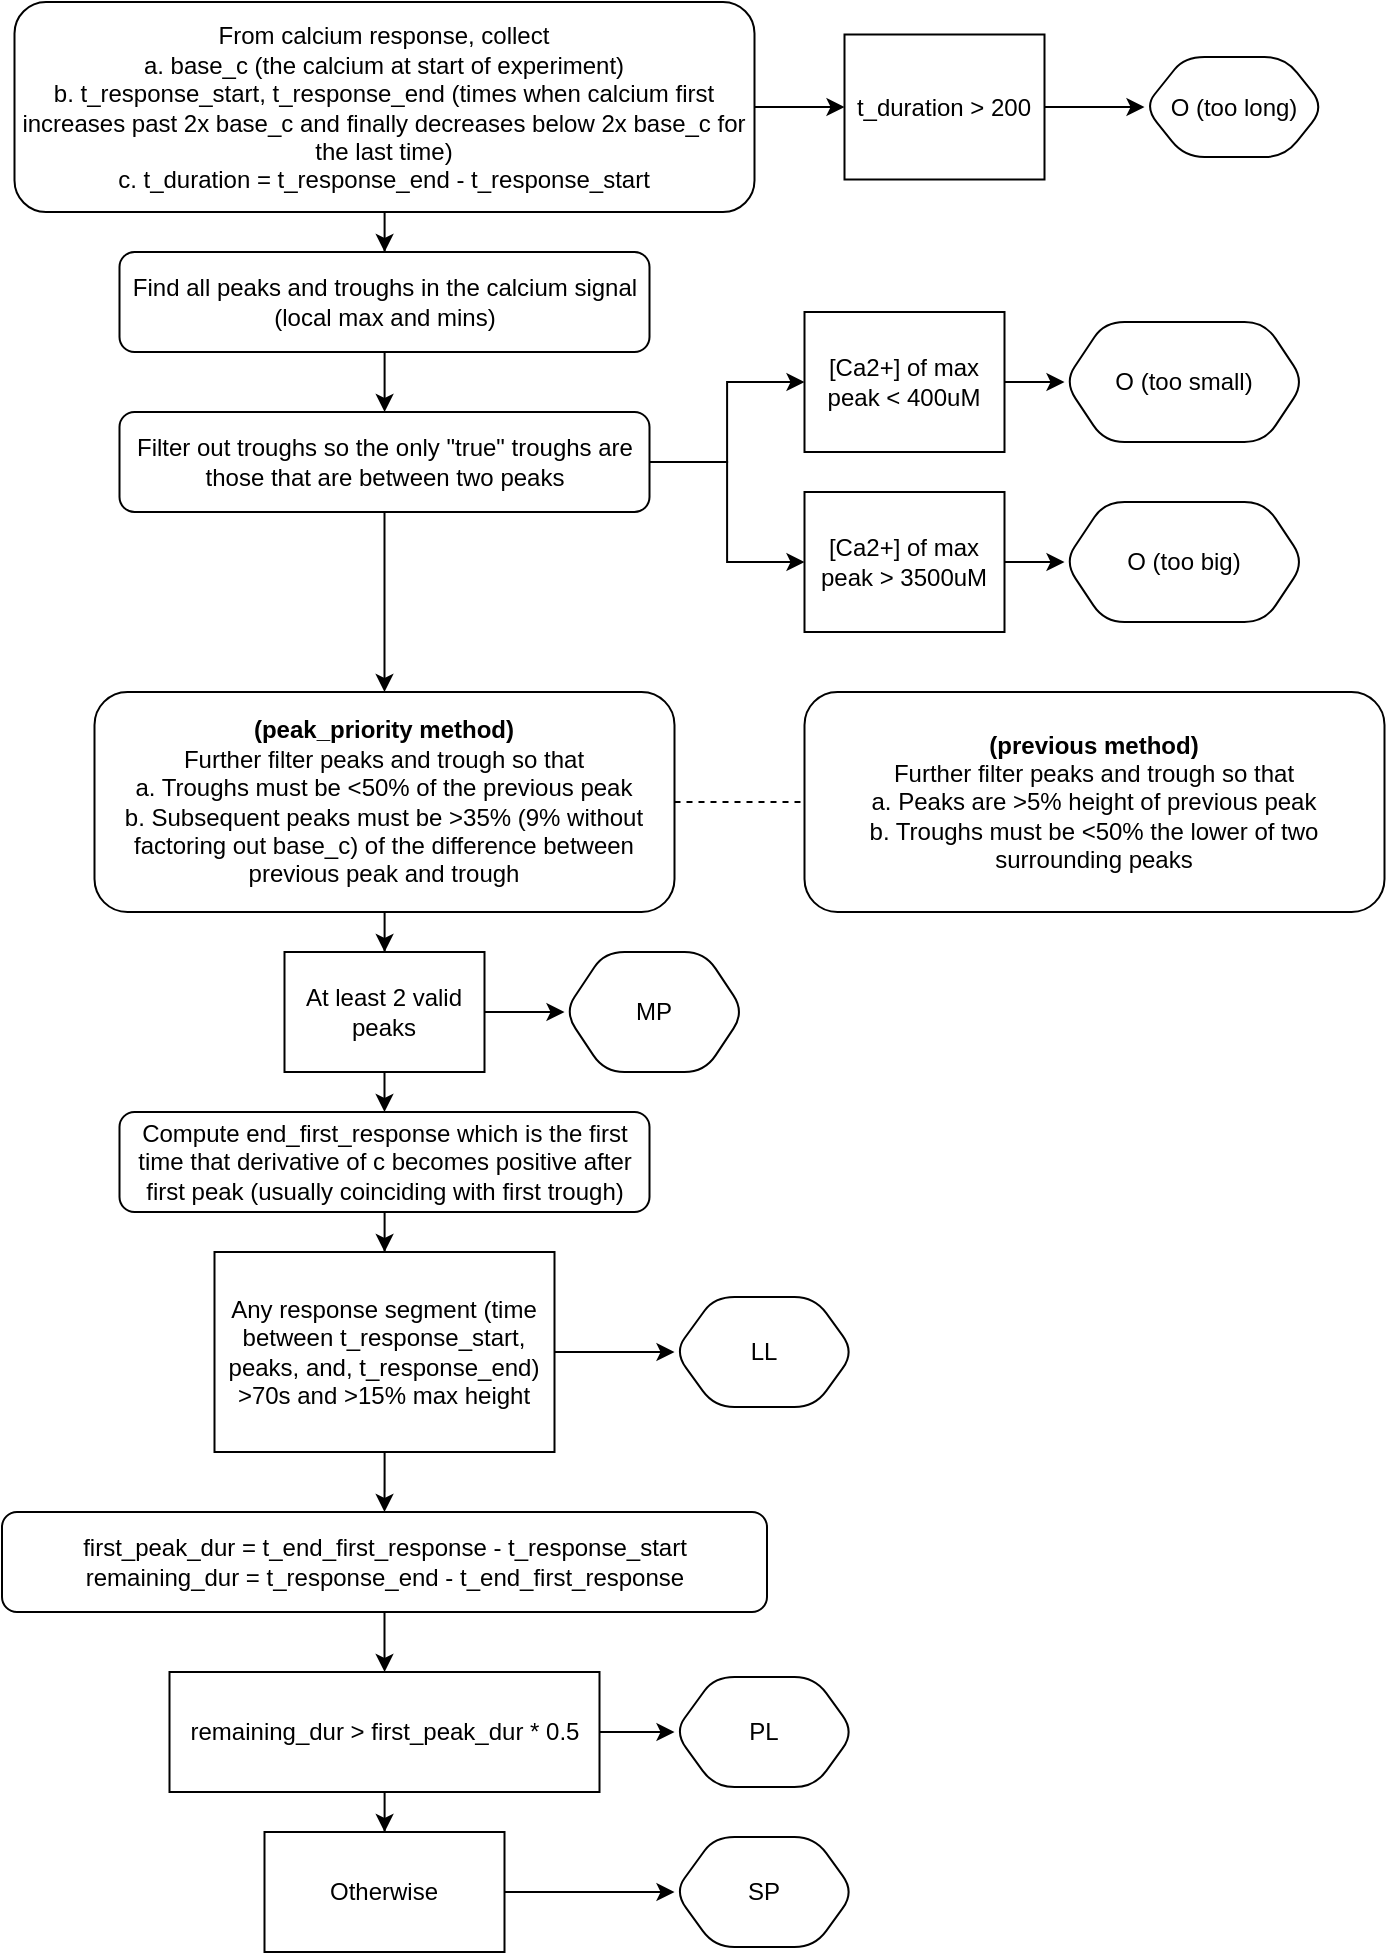 <mxfile version="20.4.0" type="device"><diagram id="C5RBs43oDa-KdzZeNtuy" name="Page-1"><mxGraphModel dx="2031" dy="1189" grid="1" gridSize="10" guides="1" tooltips="1" connect="1" arrows="1" fold="1" page="1" pageScale="1" pageWidth="827" pageHeight="1169" math="0" shadow="0"><root><mxCell id="WIyWlLk6GJQsqaUBKTNV-0"/><mxCell id="WIyWlLk6GJQsqaUBKTNV-1" parent="WIyWlLk6GJQsqaUBKTNV-0"/><mxCell id="me-4IJVJU5MeHqz5jp16-20" style="edgeStyle=orthogonalEdgeStyle;rounded=0;orthogonalLoop=1;jettySize=auto;html=1;" edge="1" parent="WIyWlLk6GJQsqaUBKTNV-1" source="WIyWlLk6GJQsqaUBKTNV-3" target="me-4IJVJU5MeHqz5jp16-0"><mxGeometry relative="1" as="geometry"/></mxCell><mxCell id="WIyWlLk6GJQsqaUBKTNV-3" value="From calcium response, collect&lt;br&gt;a. base_c (the calcium at start of experiment)&lt;br&gt;b. t_response_start, t_response_end (times when calcium first increases past 2x base_c and finally decreases below 2x base_c for the last time)&lt;br&gt;c. t_duration = t_response_end - t_response_start" style="rounded=1;whiteSpace=wrap;html=1;fontSize=12;glass=0;strokeWidth=1;shadow=0;" parent="WIyWlLk6GJQsqaUBKTNV-1" vertex="1"><mxGeometry x="46.25" y="20" width="370" height="105" as="geometry"/></mxCell><mxCell id="me-4IJVJU5MeHqz5jp16-6" value="" style="edgeStyle=orthogonalEdgeStyle;rounded=0;orthogonalLoop=1;jettySize=auto;html=1;" edge="1" parent="WIyWlLk6GJQsqaUBKTNV-1" source="me-4IJVJU5MeHqz5jp16-0" target="me-4IJVJU5MeHqz5jp16-5"><mxGeometry relative="1" as="geometry"/></mxCell><mxCell id="me-4IJVJU5MeHqz5jp16-0" value="Find all peaks and troughs in the calcium signal (local max and mins)" style="rounded=1;whiteSpace=wrap;html=1;fontSize=12;glass=0;strokeWidth=1;shadow=0;" vertex="1" parent="WIyWlLk6GJQsqaUBKTNV-1"><mxGeometry x="98.75" y="145" width="265" height="50" as="geometry"/></mxCell><mxCell id="me-4IJVJU5MeHqz5jp16-9" value="" style="edgeStyle=orthogonalEdgeStyle;rounded=0;orthogonalLoop=1;jettySize=auto;html=1;exitX=1;exitY=0.5;exitDx=0;exitDy=0;" edge="1" parent="WIyWlLk6GJQsqaUBKTNV-1" source="WIyWlLk6GJQsqaUBKTNV-3" target="me-4IJVJU5MeHqz5jp16-8"><mxGeometry relative="1" as="geometry"/></mxCell><mxCell id="me-4IJVJU5MeHqz5jp16-13" value="" style="edgeStyle=orthogonalEdgeStyle;rounded=0;orthogonalLoop=1;jettySize=auto;html=1;" edge="1" parent="WIyWlLk6GJQsqaUBKTNV-1" source="me-4IJVJU5MeHqz5jp16-5" target="me-4IJVJU5MeHqz5jp16-12"><mxGeometry relative="1" as="geometry"/></mxCell><mxCell id="me-4IJVJU5MeHqz5jp16-17" style="edgeStyle=orthogonalEdgeStyle;rounded=0;orthogonalLoop=1;jettySize=auto;html=1;exitX=1;exitY=0.5;exitDx=0;exitDy=0;" edge="1" parent="WIyWlLk6GJQsqaUBKTNV-1" source="me-4IJVJU5MeHqz5jp16-5" target="me-4IJVJU5MeHqz5jp16-16"><mxGeometry relative="1" as="geometry"/></mxCell><mxCell id="me-4IJVJU5MeHqz5jp16-24" style="edgeStyle=orthogonalEdgeStyle;rounded=0;orthogonalLoop=1;jettySize=auto;html=1;entryX=0.5;entryY=0;entryDx=0;entryDy=0;" edge="1" parent="WIyWlLk6GJQsqaUBKTNV-1" source="me-4IJVJU5MeHqz5jp16-5" target="me-4IJVJU5MeHqz5jp16-23"><mxGeometry relative="1" as="geometry"/></mxCell><mxCell id="me-4IJVJU5MeHqz5jp16-5" value="Filter out troughs so the only &quot;true&quot; troughs are those that are between two peaks" style="rounded=1;whiteSpace=wrap;html=1;fontSize=12;glass=0;strokeWidth=1;shadow=0;" vertex="1" parent="WIyWlLk6GJQsqaUBKTNV-1"><mxGeometry x="98.75" y="225" width="265" height="50" as="geometry"/></mxCell><mxCell id="me-4IJVJU5MeHqz5jp16-11" value="" style="edgeStyle=orthogonalEdgeStyle;rounded=0;orthogonalLoop=1;jettySize=auto;html=1;" edge="1" parent="WIyWlLk6GJQsqaUBKTNV-1" source="me-4IJVJU5MeHqz5jp16-8" target="me-4IJVJU5MeHqz5jp16-10"><mxGeometry relative="1" as="geometry"/></mxCell><mxCell id="me-4IJVJU5MeHqz5jp16-8" value="t_duration &amp;gt; 200" style="square;whiteSpace=wrap;html=1;rounded=0;glass=0;strokeWidth=1;shadow=0;" vertex="1" parent="WIyWlLk6GJQsqaUBKTNV-1"><mxGeometry x="461.25" y="36.25" width="100" height="72.5" as="geometry"/></mxCell><mxCell id="me-4IJVJU5MeHqz5jp16-10" value="O (too long)" style="shape=hexagon;perimeter=hexagonPerimeter2;whiteSpace=wrap;html=1;fixedSize=1;rounded=1;glass=0;strokeWidth=1;shadow=0;" vertex="1" parent="WIyWlLk6GJQsqaUBKTNV-1"><mxGeometry x="611.25" y="47.5" width="90" height="50" as="geometry"/></mxCell><mxCell id="me-4IJVJU5MeHqz5jp16-15" value="" style="edgeStyle=orthogonalEdgeStyle;rounded=0;orthogonalLoop=1;jettySize=auto;html=1;" edge="1" parent="WIyWlLk6GJQsqaUBKTNV-1" source="me-4IJVJU5MeHqz5jp16-12" target="me-4IJVJU5MeHqz5jp16-14"><mxGeometry relative="1" as="geometry"/></mxCell><mxCell id="me-4IJVJU5MeHqz5jp16-12" value="[Ca2+] of max peak &amp;lt; 400uM" style="square;whiteSpace=wrap;html=1;rounded=0;glass=0;strokeWidth=1;shadow=0;" vertex="1" parent="WIyWlLk6GJQsqaUBKTNV-1"><mxGeometry x="441.25" y="175" width="100" height="70" as="geometry"/></mxCell><mxCell id="me-4IJVJU5MeHqz5jp16-14" value="O (too small)" style="shape=hexagon;perimeter=hexagonPerimeter2;whiteSpace=wrap;html=1;fixedSize=1;rounded=1;glass=0;strokeWidth=1;shadow=0;" vertex="1" parent="WIyWlLk6GJQsqaUBKTNV-1"><mxGeometry x="571.25" y="180" width="120" height="60" as="geometry"/></mxCell><mxCell id="me-4IJVJU5MeHqz5jp16-19" value="" style="edgeStyle=orthogonalEdgeStyle;rounded=0;orthogonalLoop=1;jettySize=auto;html=1;" edge="1" parent="WIyWlLk6GJQsqaUBKTNV-1" source="me-4IJVJU5MeHqz5jp16-16" target="me-4IJVJU5MeHqz5jp16-18"><mxGeometry relative="1" as="geometry"/></mxCell><mxCell id="me-4IJVJU5MeHqz5jp16-16" value="[Ca2+] of max peak &amp;gt; 3500uM" style="square;whiteSpace=wrap;html=1;rounded=0;glass=0;strokeWidth=1;shadow=0;" vertex="1" parent="WIyWlLk6GJQsqaUBKTNV-1"><mxGeometry x="441.25" y="265" width="100" height="70" as="geometry"/></mxCell><mxCell id="me-4IJVJU5MeHqz5jp16-18" value="O (too big)" style="shape=hexagon;perimeter=hexagonPerimeter2;whiteSpace=wrap;html=1;fixedSize=1;rounded=1;glass=0;strokeWidth=1;shadow=0;" vertex="1" parent="WIyWlLk6GJQsqaUBKTNV-1"><mxGeometry x="571.25" y="270" width="120" height="60" as="geometry"/></mxCell><mxCell id="me-4IJVJU5MeHqz5jp16-32" value="" style="edgeStyle=orthogonalEdgeStyle;rounded=0;orthogonalLoop=1;jettySize=auto;html=1;" edge="1" parent="WIyWlLk6GJQsqaUBKTNV-1" source="me-4IJVJU5MeHqz5jp16-23" target="me-4IJVJU5MeHqz5jp16-31"><mxGeometry relative="1" as="geometry"/></mxCell><mxCell id="me-4IJVJU5MeHqz5jp16-23" value="&lt;b&gt;(peak_priority method)&lt;/b&gt;&lt;br&gt;Further filter peaks and trough so that&lt;br&gt;a. Troughs must be &amp;lt;50% of the previous peak&lt;br&gt;b. Subsequent peaks must be &amp;gt;35% (9% without factoring out base_c) of the difference between previous peak and trough" style="rounded=1;whiteSpace=wrap;html=1;fontSize=12;glass=0;strokeWidth=1;shadow=0;" vertex="1" parent="WIyWlLk6GJQsqaUBKTNV-1"><mxGeometry x="86.25" y="365" width="290" height="110" as="geometry"/></mxCell><mxCell id="me-4IJVJU5MeHqz5jp16-25" value="&lt;b&gt;(previous method)&lt;/b&gt;&lt;br&gt;Further filter peaks and trough so that&lt;br&gt;a. Peaks are &amp;gt;5% height of previous peak&lt;br&gt;b. Troughs must be &amp;lt;50% the lower of two surrounding peaks" style="rounded=1;whiteSpace=wrap;html=1;fontSize=12;glass=0;strokeWidth=1;shadow=0;" vertex="1" parent="WIyWlLk6GJQsqaUBKTNV-1"><mxGeometry x="441.25" y="365" width="290" height="110" as="geometry"/></mxCell><mxCell id="me-4IJVJU5MeHqz5jp16-26" value="" style="endArrow=none;dashed=1;html=1;rounded=0;exitX=1;exitY=0.5;exitDx=0;exitDy=0;entryX=0;entryY=0.5;entryDx=0;entryDy=0;" edge="1" parent="WIyWlLk6GJQsqaUBKTNV-1" source="me-4IJVJU5MeHqz5jp16-23" target="me-4IJVJU5MeHqz5jp16-25"><mxGeometry width="50" height="50" relative="1" as="geometry"><mxPoint x="401.25" y="425" as="sourcePoint"/><mxPoint x="451.25" y="375" as="targetPoint"/></mxGeometry></mxCell><mxCell id="me-4IJVJU5MeHqz5jp16-37" value="" style="edgeStyle=orthogonalEdgeStyle;rounded=0;orthogonalLoop=1;jettySize=auto;html=1;" edge="1" parent="WIyWlLk6GJQsqaUBKTNV-1" source="me-4IJVJU5MeHqz5jp16-30" target="me-4IJVJU5MeHqz5jp16-36"><mxGeometry relative="1" as="geometry"/></mxCell><mxCell id="me-4IJVJU5MeHqz5jp16-30" value="Compute end_first_response which is the first time that derivative of c becomes positive after first peak (usually coinciding with first trough)" style="rounded=1;whiteSpace=wrap;html=1;fontSize=12;glass=0;strokeWidth=1;shadow=0;" vertex="1" parent="WIyWlLk6GJQsqaUBKTNV-1"><mxGeometry x="98.75" y="575" width="265" height="50" as="geometry"/></mxCell><mxCell id="me-4IJVJU5MeHqz5jp16-34" value="" style="edgeStyle=orthogonalEdgeStyle;rounded=0;orthogonalLoop=1;jettySize=auto;html=1;" edge="1" parent="WIyWlLk6GJQsqaUBKTNV-1" source="me-4IJVJU5MeHqz5jp16-31" target="me-4IJVJU5MeHqz5jp16-33"><mxGeometry relative="1" as="geometry"/></mxCell><mxCell id="me-4IJVJU5MeHqz5jp16-31" value="At least 2 valid peaks" style="square;whiteSpace=wrap;html=1;rounded=0;glass=0;strokeWidth=1;shadow=0;" vertex="1" parent="WIyWlLk6GJQsqaUBKTNV-1"><mxGeometry x="181.25" y="495" width="100" height="60" as="geometry"/></mxCell><mxCell id="me-4IJVJU5MeHqz5jp16-33" value="MP" style="shape=hexagon;perimeter=hexagonPerimeter2;whiteSpace=wrap;html=1;fixedSize=1;rounded=1;glass=0;strokeWidth=1;shadow=0;" vertex="1" parent="WIyWlLk6GJQsqaUBKTNV-1"><mxGeometry x="321.25" y="495" width="90" height="60" as="geometry"/></mxCell><mxCell id="me-4IJVJU5MeHqz5jp16-35" value="" style="endArrow=classic;html=1;rounded=0;exitX=0.5;exitY=1;exitDx=0;exitDy=0;entryX=0.5;entryY=0;entryDx=0;entryDy=0;" edge="1" parent="WIyWlLk6GJQsqaUBKTNV-1" source="me-4IJVJU5MeHqz5jp16-31" target="me-4IJVJU5MeHqz5jp16-30"><mxGeometry width="50" height="50" relative="1" as="geometry"><mxPoint x="401.25" y="505" as="sourcePoint"/><mxPoint x="451.25" y="455" as="targetPoint"/></mxGeometry></mxCell><mxCell id="me-4IJVJU5MeHqz5jp16-39" value="" style="edgeStyle=orthogonalEdgeStyle;rounded=0;orthogonalLoop=1;jettySize=auto;html=1;" edge="1" parent="WIyWlLk6GJQsqaUBKTNV-1" source="me-4IJVJU5MeHqz5jp16-36" target="me-4IJVJU5MeHqz5jp16-38"><mxGeometry relative="1" as="geometry"/></mxCell><mxCell id="me-4IJVJU5MeHqz5jp16-41" value="" style="edgeStyle=orthogonalEdgeStyle;rounded=0;orthogonalLoop=1;jettySize=auto;html=1;entryX=0.5;entryY=0;entryDx=0;entryDy=0;" edge="1" parent="WIyWlLk6GJQsqaUBKTNV-1" source="me-4IJVJU5MeHqz5jp16-36" target="me-4IJVJU5MeHqz5jp16-45"><mxGeometry relative="1" as="geometry"><mxPoint x="231.25" y="775" as="targetPoint"/></mxGeometry></mxCell><mxCell id="me-4IJVJU5MeHqz5jp16-36" value="Any response segment (time between t_response_start, peaks, and, t_response_end) &amp;gt;70s and &amp;gt;15% max height" style="square;whiteSpace=wrap;html=1;rounded=0;glass=0;strokeWidth=1;shadow=0;" vertex="1" parent="WIyWlLk6GJQsqaUBKTNV-1"><mxGeometry x="146.25" y="645" width="170" height="100" as="geometry"/></mxCell><mxCell id="me-4IJVJU5MeHqz5jp16-38" value="LL" style="shape=hexagon;perimeter=hexagonPerimeter2;whiteSpace=wrap;html=1;fixedSize=1;rounded=1;glass=0;strokeWidth=1;shadow=0;" vertex="1" parent="WIyWlLk6GJQsqaUBKTNV-1"><mxGeometry x="376.25" y="667.5" width="90" height="55" as="geometry"/></mxCell><mxCell id="me-4IJVJU5MeHqz5jp16-47" style="edgeStyle=orthogonalEdgeStyle;rounded=0;orthogonalLoop=1;jettySize=auto;html=1;" edge="1" parent="WIyWlLk6GJQsqaUBKTNV-1" source="me-4IJVJU5MeHqz5jp16-45" target="me-4IJVJU5MeHqz5jp16-46"><mxGeometry relative="1" as="geometry"/></mxCell><mxCell id="me-4IJVJU5MeHqz5jp16-45" value="first_peak_dur = t_end_first_response - t_response_start&lt;br&gt;remaining_dur = t_response_end - t_end_first_response" style="rounded=1;whiteSpace=wrap;html=1;fontSize=12;glass=0;strokeWidth=1;shadow=0;" vertex="1" parent="WIyWlLk6GJQsqaUBKTNV-1"><mxGeometry x="40" y="775" width="382.5" height="50" as="geometry"/></mxCell><mxCell id="me-4IJVJU5MeHqz5jp16-51" style="edgeStyle=orthogonalEdgeStyle;rounded=0;orthogonalLoop=1;jettySize=auto;html=1;entryX=0;entryY=0.5;entryDx=0;entryDy=0;" edge="1" parent="WIyWlLk6GJQsqaUBKTNV-1" source="me-4IJVJU5MeHqz5jp16-46" target="me-4IJVJU5MeHqz5jp16-50"><mxGeometry relative="1" as="geometry"/></mxCell><mxCell id="me-4IJVJU5MeHqz5jp16-55" value="" style="edgeStyle=orthogonalEdgeStyle;rounded=0;orthogonalLoop=1;jettySize=auto;html=1;" edge="1" parent="WIyWlLk6GJQsqaUBKTNV-1" source="me-4IJVJU5MeHqz5jp16-46" target="me-4IJVJU5MeHqz5jp16-54"><mxGeometry relative="1" as="geometry"/></mxCell><mxCell id="me-4IJVJU5MeHqz5jp16-46" value="remaining_dur &amp;gt; first_peak_dur * 0.5" style="square;whiteSpace=wrap;html=1;rounded=0;glass=0;strokeWidth=1;shadow=0;" vertex="1" parent="WIyWlLk6GJQsqaUBKTNV-1"><mxGeometry x="123.75" y="855" width="215" height="60" as="geometry"/></mxCell><mxCell id="me-4IJVJU5MeHqz5jp16-50" value="PL" style="shape=hexagon;perimeter=hexagonPerimeter2;whiteSpace=wrap;html=1;fixedSize=1;rounded=1;glass=0;strokeWidth=1;shadow=0;" vertex="1" parent="WIyWlLk6GJQsqaUBKTNV-1"><mxGeometry x="376.25" y="857.5" width="90" height="55" as="geometry"/></mxCell><mxCell id="me-4IJVJU5MeHqz5jp16-57" style="edgeStyle=orthogonalEdgeStyle;rounded=0;orthogonalLoop=1;jettySize=auto;html=1;entryX=0;entryY=0.5;entryDx=0;entryDy=0;" edge="1" parent="WIyWlLk6GJQsqaUBKTNV-1" source="me-4IJVJU5MeHqz5jp16-54" target="me-4IJVJU5MeHqz5jp16-56"><mxGeometry relative="1" as="geometry"/></mxCell><mxCell id="me-4IJVJU5MeHqz5jp16-54" value="Otherwise" style="whiteSpace=wrap;html=1;rounded=0;glass=0;strokeWidth=1;shadow=0;" vertex="1" parent="WIyWlLk6GJQsqaUBKTNV-1"><mxGeometry x="171.25" y="935" width="120" height="60" as="geometry"/></mxCell><mxCell id="me-4IJVJU5MeHqz5jp16-56" value="SP" style="shape=hexagon;perimeter=hexagonPerimeter2;whiteSpace=wrap;html=1;fixedSize=1;rounded=1;glass=0;strokeWidth=1;shadow=0;" vertex="1" parent="WIyWlLk6GJQsqaUBKTNV-1"><mxGeometry x="376.25" y="937.5" width="90" height="55" as="geometry"/></mxCell></root></mxGraphModel></diagram></mxfile>